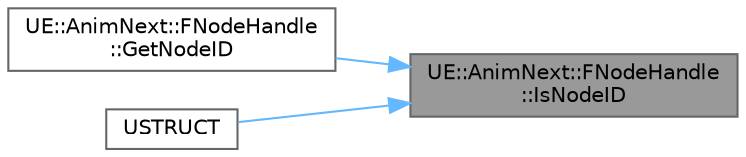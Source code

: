 digraph "UE::AnimNext::FNodeHandle::IsNodeID"
{
 // INTERACTIVE_SVG=YES
 // LATEX_PDF_SIZE
  bgcolor="transparent";
  edge [fontname=Helvetica,fontsize=10,labelfontname=Helvetica,labelfontsize=10];
  node [fontname=Helvetica,fontsize=10,shape=box,height=0.2,width=0.4];
  rankdir="RL";
  Node1 [id="Node000001",label="UE::AnimNext::FNodeHandle\l::IsNodeID",height=0.2,width=0.4,color="gray40", fillcolor="grey60", style="filled", fontcolor="black",tooltip=" "];
  Node1 -> Node2 [id="edge1_Node000001_Node000002",dir="back",color="steelblue1",style="solid",tooltip=" "];
  Node2 [id="Node000002",label="UE::AnimNext::FNodeHandle\l::GetNodeID",height=0.2,width=0.4,color="grey40", fillcolor="white", style="filled",URL="$df/d82/structUE_1_1AnimNext_1_1FNodeHandle.html#aa4491beeedb504c5d4cac8be50daebe4",tooltip=" "];
  Node1 -> Node3 [id="edge2_Node000001_Node000003",dir="back",color="steelblue1",style="solid",tooltip=" "];
  Node3 [id="Node000003",label="USTRUCT",height=0.2,width=0.4,color="grey40", fillcolor="white", style="filled",URL="$d6/d62/EntryPointHandle_8h.html#af0edd4c2c74fb9d50182cf805b72ddb9",tooltip="Entry Point Handle An entry point handle is equivalent to a trait handle but it will not resolve auto..."];
}
